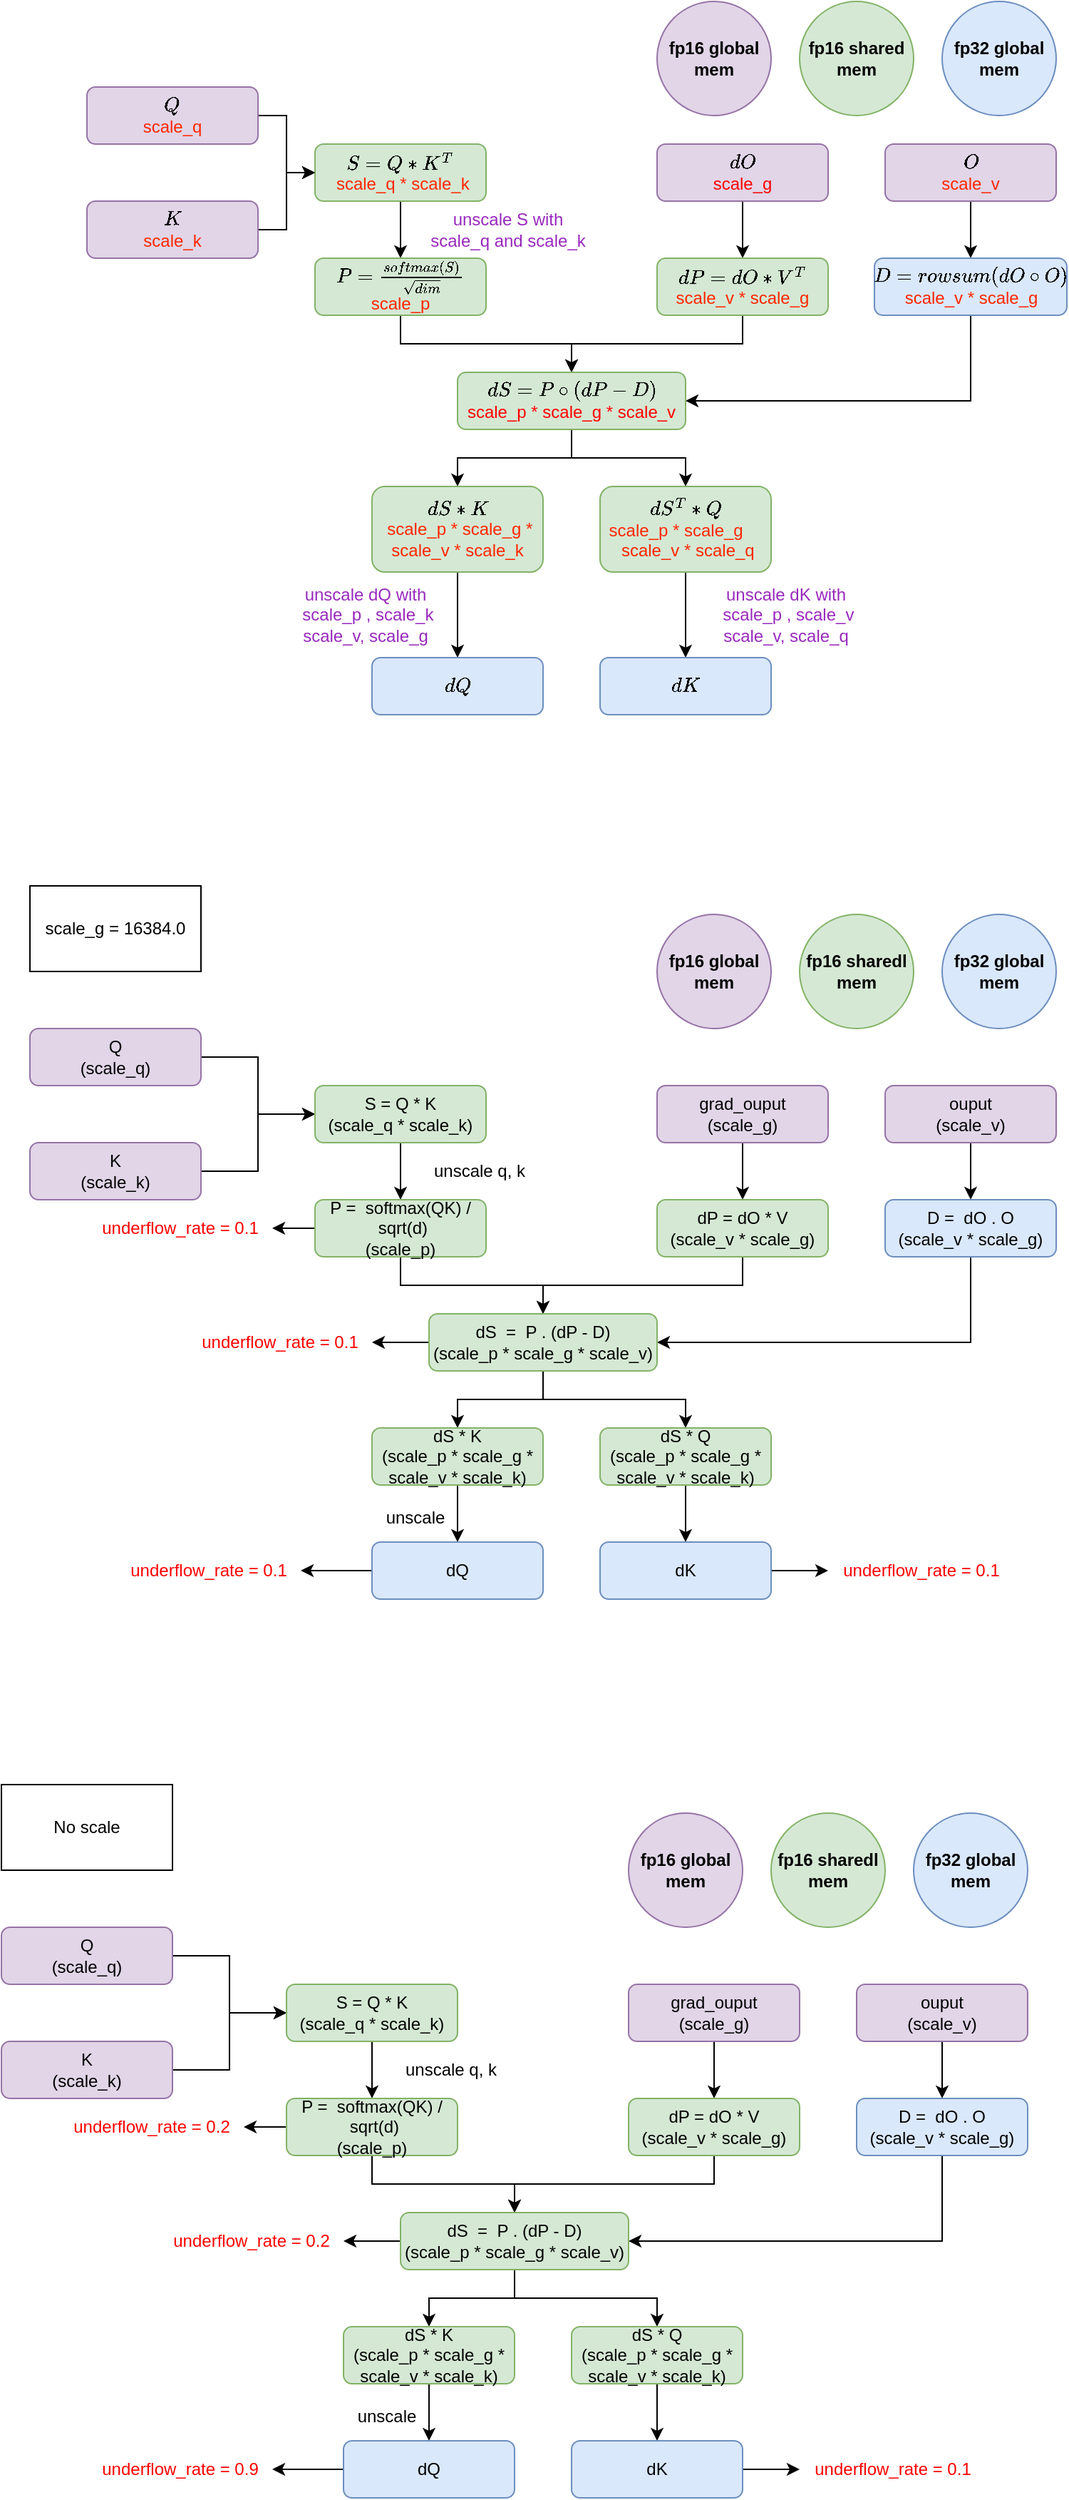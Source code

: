 <mxfile version="21.6.1" type="github">
  <diagram name="第 1 页" id="PJef4nOZp_Pi-idaibnx">
    <mxGraphModel dx="1185" dy="694" grid="1" gridSize="10" guides="1" tooltips="1" connect="1" arrows="1" fold="1" page="1" pageScale="1" pageWidth="827" pageHeight="1169" math="1" shadow="0">
      <root>
        <mxCell id="0" />
        <mxCell id="1" parent="0" />
        <mxCell id="UhCvBVR4pF60mXPPfr7d-82" style="edgeStyle=orthogonalEdgeStyle;rounded=0;orthogonalLoop=1;jettySize=auto;html=1;exitX=1;exitY=0.5;exitDx=0;exitDy=0;entryX=0;entryY=0.5;entryDx=0;entryDy=0;" parent="1" source="UhCvBVR4pF60mXPPfr7d-83" target="UhCvBVR4pF60mXPPfr7d-87" edge="1">
          <mxGeometry relative="1" as="geometry" />
        </mxCell>
        <mxCell id="UhCvBVR4pF60mXPPfr7d-83" value="Q&lt;br&gt;(scale_q)" style="rounded=1;whiteSpace=wrap;html=1;fillColor=#e1d5e7;strokeColor=#9673a6;" parent="1" vertex="1">
          <mxGeometry x="40" y="1460" width="120" height="40" as="geometry" />
        </mxCell>
        <mxCell id="UhCvBVR4pF60mXPPfr7d-84" style="edgeStyle=orthogonalEdgeStyle;rounded=0;orthogonalLoop=1;jettySize=auto;html=1;entryX=0;entryY=0.5;entryDx=0;entryDy=0;" parent="1" source="UhCvBVR4pF60mXPPfr7d-85" target="UhCvBVR4pF60mXPPfr7d-87" edge="1">
          <mxGeometry relative="1" as="geometry" />
        </mxCell>
        <mxCell id="UhCvBVR4pF60mXPPfr7d-85" value="K&lt;br&gt;(scale_k)" style="rounded=1;whiteSpace=wrap;html=1;fillColor=#e1d5e7;strokeColor=#9673a6;" parent="1" vertex="1">
          <mxGeometry x="40" y="1540" width="120" height="40" as="geometry" />
        </mxCell>
        <mxCell id="UhCvBVR4pF60mXPPfr7d-86" value="" style="edgeStyle=orthogonalEdgeStyle;rounded=0;orthogonalLoop=1;jettySize=auto;html=1;" parent="1" source="UhCvBVR4pF60mXPPfr7d-87" target="UhCvBVR4pF60mXPPfr7d-89" edge="1">
          <mxGeometry relative="1" as="geometry" />
        </mxCell>
        <mxCell id="UhCvBVR4pF60mXPPfr7d-87" value="S = Q * K&lt;br&gt;(scale_q * scale_k)" style="rounded=1;whiteSpace=wrap;html=1;fillColor=#d5e8d4;strokeColor=#82b366;" parent="1" vertex="1">
          <mxGeometry x="240" y="1500" width="120" height="40" as="geometry" />
        </mxCell>
        <mxCell id="UhCvBVR4pF60mXPPfr7d-88" style="edgeStyle=orthogonalEdgeStyle;rounded=0;orthogonalLoop=1;jettySize=auto;html=1;exitX=0.5;exitY=1;exitDx=0;exitDy=0;entryX=0.5;entryY=0;entryDx=0;entryDy=0;" parent="1" source="UhCvBVR4pF60mXPPfr7d-89" target="UhCvBVR4pF60mXPPfr7d-100" edge="1">
          <mxGeometry relative="1" as="geometry" />
        </mxCell>
        <mxCell id="UhCvBVR4pF60mXPPfr7d-127" value="" style="edgeStyle=orthogonalEdgeStyle;rounded=0;orthogonalLoop=1;jettySize=auto;html=1;" parent="1" source="UhCvBVR4pF60mXPPfr7d-89" target="UhCvBVR4pF60mXPPfr7d-124" edge="1">
          <mxGeometry relative="1" as="geometry" />
        </mxCell>
        <mxCell id="UhCvBVR4pF60mXPPfr7d-89" value="P = &amp;nbsp;softmax(QK) / &amp;nbsp;sqrt(d)&lt;br&gt;(scale_p)" style="rounded=1;whiteSpace=wrap;html=1;fillColor=#d5e8d4;strokeColor=#82b366;" parent="1" vertex="1">
          <mxGeometry x="240" y="1580" width="120" height="40" as="geometry" />
        </mxCell>
        <mxCell id="UhCvBVR4pF60mXPPfr7d-90" value="" style="edgeStyle=orthogonalEdgeStyle;rounded=0;orthogonalLoop=1;jettySize=auto;html=1;" parent="1" source="UhCvBVR4pF60mXPPfr7d-91" target="UhCvBVR4pF60mXPPfr7d-97" edge="1">
          <mxGeometry relative="1" as="geometry" />
        </mxCell>
        <mxCell id="UhCvBVR4pF60mXPPfr7d-91" value="grad_ouput&lt;br&gt;(scale_g)" style="rounded=1;whiteSpace=wrap;html=1;fillColor=#e1d5e7;strokeColor=#9673a6;" parent="1" vertex="1">
          <mxGeometry x="480" y="1500" width="120" height="40" as="geometry" />
        </mxCell>
        <mxCell id="UhCvBVR4pF60mXPPfr7d-92" value="" style="edgeStyle=orthogonalEdgeStyle;rounded=0;orthogonalLoop=1;jettySize=auto;html=1;" parent="1" source="UhCvBVR4pF60mXPPfr7d-93" target="UhCvBVR4pF60mXPPfr7d-95" edge="1">
          <mxGeometry relative="1" as="geometry" />
        </mxCell>
        <mxCell id="UhCvBVR4pF60mXPPfr7d-93" value="ouput&lt;br&gt;(scale_v)" style="rounded=1;whiteSpace=wrap;html=1;fillColor=#e1d5e7;strokeColor=#9673a6;" parent="1" vertex="1">
          <mxGeometry x="640" y="1500" width="120" height="40" as="geometry" />
        </mxCell>
        <mxCell id="UhCvBVR4pF60mXPPfr7d-94" style="edgeStyle=orthogonalEdgeStyle;rounded=0;orthogonalLoop=1;jettySize=auto;html=1;exitX=0.5;exitY=1;exitDx=0;exitDy=0;entryX=1;entryY=0.5;entryDx=0;entryDy=0;" parent="1" source="UhCvBVR4pF60mXPPfr7d-95" target="UhCvBVR4pF60mXPPfr7d-100" edge="1">
          <mxGeometry relative="1" as="geometry" />
        </mxCell>
        <mxCell id="UhCvBVR4pF60mXPPfr7d-95" value="D = &amp;nbsp;dO . O&lt;br&gt;(scale_v * scale_g)" style="rounded=1;whiteSpace=wrap;html=1;fillColor=#dae8fc;strokeColor=#6c8ebf;" parent="1" vertex="1">
          <mxGeometry x="640" y="1580" width="120" height="40" as="geometry" />
        </mxCell>
        <mxCell id="UhCvBVR4pF60mXPPfr7d-96" style="edgeStyle=orthogonalEdgeStyle;rounded=0;orthogonalLoop=1;jettySize=auto;html=1;exitX=0.5;exitY=1;exitDx=0;exitDy=0;entryX=0.5;entryY=0;entryDx=0;entryDy=0;" parent="1" source="UhCvBVR4pF60mXPPfr7d-97" target="UhCvBVR4pF60mXPPfr7d-100" edge="1">
          <mxGeometry relative="1" as="geometry" />
        </mxCell>
        <mxCell id="UhCvBVR4pF60mXPPfr7d-97" value="dP = dO * V&lt;br&gt;(scale_v * scale_g)" style="rounded=1;whiteSpace=wrap;html=1;fillColor=#d5e8d4;strokeColor=#82b366;" parent="1" vertex="1">
          <mxGeometry x="480" y="1580" width="120" height="40" as="geometry" />
        </mxCell>
        <mxCell id="UhCvBVR4pF60mXPPfr7d-98" value="" style="edgeStyle=orthogonalEdgeStyle;rounded=0;orthogonalLoop=1;jettySize=auto;html=1;" parent="1" source="UhCvBVR4pF60mXPPfr7d-100" target="UhCvBVR4pF60mXPPfr7d-102" edge="1">
          <mxGeometry relative="1" as="geometry" />
        </mxCell>
        <mxCell id="UhCvBVR4pF60mXPPfr7d-99" style="edgeStyle=orthogonalEdgeStyle;rounded=0;orthogonalLoop=1;jettySize=auto;html=1;exitX=0.5;exitY=1;exitDx=0;exitDy=0;entryX=0.5;entryY=0;entryDx=0;entryDy=0;" parent="1" source="UhCvBVR4pF60mXPPfr7d-100" target="UhCvBVR4pF60mXPPfr7d-104" edge="1">
          <mxGeometry relative="1" as="geometry" />
        </mxCell>
        <mxCell id="UhCvBVR4pF60mXPPfr7d-123" value="" style="edgeStyle=orthogonalEdgeStyle;rounded=0;orthogonalLoop=1;jettySize=auto;html=1;" parent="1" source="UhCvBVR4pF60mXPPfr7d-100" target="UhCvBVR4pF60mXPPfr7d-122" edge="1">
          <mxGeometry relative="1" as="geometry" />
        </mxCell>
        <mxCell id="UhCvBVR4pF60mXPPfr7d-100" value="dS &amp;nbsp;= &amp;nbsp;P . (dP - D)&lt;br&gt;(scale_p * scale_g * scale_v)" style="rounded=1;whiteSpace=wrap;html=1;fillColor=#d5e8d4;strokeColor=#82b366;" parent="1" vertex="1">
          <mxGeometry x="320" y="1660" width="160" height="40" as="geometry" />
        </mxCell>
        <mxCell id="UhCvBVR4pF60mXPPfr7d-101" value="" style="edgeStyle=orthogonalEdgeStyle;rounded=0;orthogonalLoop=1;jettySize=auto;html=1;" parent="1" source="UhCvBVR4pF60mXPPfr7d-102" target="UhCvBVR4pF60mXPPfr7d-106" edge="1">
          <mxGeometry relative="1" as="geometry" />
        </mxCell>
        <mxCell id="UhCvBVR4pF60mXPPfr7d-102" value="dS * K&lt;br&gt;(scale_p * scale_g * scale_v * scale_k)" style="whiteSpace=wrap;html=1;fillColor=#d5e8d4;strokeColor=#82b366;rounded=1;" parent="1" vertex="1">
          <mxGeometry x="280" y="1740" width="120" height="40" as="geometry" />
        </mxCell>
        <mxCell id="UhCvBVR4pF60mXPPfr7d-103" value="" style="edgeStyle=orthogonalEdgeStyle;rounded=0;orthogonalLoop=1;jettySize=auto;html=1;" parent="1" source="UhCvBVR4pF60mXPPfr7d-104" target="UhCvBVR4pF60mXPPfr7d-105" edge="1">
          <mxGeometry relative="1" as="geometry" />
        </mxCell>
        <mxCell id="UhCvBVR4pF60mXPPfr7d-104" value="dS * Q&lt;br&gt;(scale_p * scale_g * scale_v * scale_k)" style="whiteSpace=wrap;html=1;fillColor=#d5e8d4;strokeColor=#82b366;rounded=1;" parent="1" vertex="1">
          <mxGeometry x="440" y="1740" width="120" height="40" as="geometry" />
        </mxCell>
        <mxCell id="UhCvBVR4pF60mXPPfr7d-121" value="" style="edgeStyle=orthogonalEdgeStyle;rounded=0;orthogonalLoop=1;jettySize=auto;html=1;" parent="1" source="UhCvBVR4pF60mXPPfr7d-105" target="UhCvBVR4pF60mXPPfr7d-117" edge="1">
          <mxGeometry relative="1" as="geometry" />
        </mxCell>
        <mxCell id="UhCvBVR4pF60mXPPfr7d-105" value="dK" style="whiteSpace=wrap;html=1;fillColor=#dae8fc;strokeColor=#6c8ebf;rounded=1;" parent="1" vertex="1">
          <mxGeometry x="440" y="1820" width="120" height="40" as="geometry" />
        </mxCell>
        <mxCell id="UhCvBVR4pF60mXPPfr7d-119" value="" style="edgeStyle=orthogonalEdgeStyle;rounded=0;orthogonalLoop=1;jettySize=auto;html=1;" parent="1" source="UhCvBVR4pF60mXPPfr7d-106" target="UhCvBVR4pF60mXPPfr7d-118" edge="1">
          <mxGeometry relative="1" as="geometry" />
        </mxCell>
        <mxCell id="UhCvBVR4pF60mXPPfr7d-106" value="dQ" style="whiteSpace=wrap;html=1;fillColor=#dae8fc;strokeColor=#6c8ebf;rounded=1;" parent="1" vertex="1">
          <mxGeometry x="280" y="1820" width="120" height="40" as="geometry" />
        </mxCell>
        <mxCell id="UhCvBVR4pF60mXPPfr7d-108" value="unscale" style="text;html=1;align=center;verticalAlign=middle;resizable=0;points=[];autosize=1;strokeColor=none;fillColor=none;" parent="1" vertex="1">
          <mxGeometry x="280" y="1788" width="60" height="30" as="geometry" />
        </mxCell>
        <mxCell id="UhCvBVR4pF60mXPPfr7d-109" value="unscale q, k" style="text;html=1;align=center;verticalAlign=middle;resizable=0;points=[];autosize=1;strokeColor=none;fillColor=none;" parent="1" vertex="1">
          <mxGeometry x="310" y="1545" width="90" height="30" as="geometry" />
        </mxCell>
        <mxCell id="UhCvBVR4pF60mXPPfr7d-110" value="&lt;b style=&quot;border-color: var(--border-color);&quot;&gt;fp16 global mem&lt;/b&gt;" style="ellipse;whiteSpace=wrap;html=1;aspect=fixed;fillColor=#e1d5e7;strokeColor=#9673a6;" parent="1" vertex="1">
          <mxGeometry x="480" y="1380" width="80" height="80" as="geometry" />
        </mxCell>
        <mxCell id="UhCvBVR4pF60mXPPfr7d-111" value="&lt;b style=&quot;border-color: var(--border-color);&quot;&gt;fp16 sharedl mem&lt;/b&gt;" style="ellipse;whiteSpace=wrap;html=1;aspect=fixed;fillColor=#d5e8d4;strokeColor=#82b366;" parent="1" vertex="1">
          <mxGeometry x="580" y="1380" width="80" height="80" as="geometry" />
        </mxCell>
        <mxCell id="UhCvBVR4pF60mXPPfr7d-112" value="&lt;b style=&quot;border-color: var(--border-color);&quot;&gt;fp32 global mem&lt;/b&gt;" style="ellipse;whiteSpace=wrap;html=1;aspect=fixed;fillColor=#dae8fc;strokeColor=#6c8ebf;" parent="1" vertex="1">
          <mxGeometry x="680" y="1380" width="80" height="80" as="geometry" />
        </mxCell>
        <mxCell id="UhCvBVR4pF60mXPPfr7d-114" value="scale_g = 16384.0" style="rounded=0;whiteSpace=wrap;html=1;" parent="1" vertex="1">
          <mxGeometry x="40" y="1360" width="120" height="60" as="geometry" />
        </mxCell>
        <mxCell id="UhCvBVR4pF60mXPPfr7d-117" value="&lt;font color=&quot;#ff0000&quot;&gt;underflow_rate = 0.1&lt;/font&gt;" style="text;html=1;align=center;verticalAlign=middle;resizable=0;points=[];autosize=1;strokeColor=none;fillColor=none;" parent="1" vertex="1">
          <mxGeometry x="600" y="1825" width="130" height="30" as="geometry" />
        </mxCell>
        <mxCell id="UhCvBVR4pF60mXPPfr7d-118" value="&lt;font color=&quot;#ff0000&quot;&gt;underflow_rate = 0.1&lt;/font&gt;" style="text;html=1;align=center;verticalAlign=middle;resizable=0;points=[];autosize=1;strokeColor=none;fillColor=none;" parent="1" vertex="1">
          <mxGeometry x="100" y="1825" width="130" height="30" as="geometry" />
        </mxCell>
        <mxCell id="UhCvBVR4pF60mXPPfr7d-122" value="&lt;font color=&quot;#ff0000&quot;&gt;underflow_rate = 0.1&lt;/font&gt;" style="text;html=1;align=center;verticalAlign=middle;resizable=0;points=[];autosize=1;strokeColor=none;fillColor=none;" parent="1" vertex="1">
          <mxGeometry x="150" y="1665" width="130" height="30" as="geometry" />
        </mxCell>
        <mxCell id="UhCvBVR4pF60mXPPfr7d-124" value="&lt;font color=&quot;#ff0000&quot;&gt;underflow_rate = 0.1&lt;/font&gt;" style="text;html=1;align=center;verticalAlign=middle;resizable=0;points=[];autosize=1;strokeColor=none;fillColor=none;" parent="1" vertex="1">
          <mxGeometry x="80" y="1585" width="130" height="30" as="geometry" />
        </mxCell>
        <mxCell id="UhCvBVR4pF60mXPPfr7d-128" style="edgeStyle=orthogonalEdgeStyle;rounded=0;orthogonalLoop=1;jettySize=auto;html=1;exitX=1;exitY=0.5;exitDx=0;exitDy=0;entryX=0;entryY=0.5;entryDx=0;entryDy=0;" parent="1" source="UhCvBVR4pF60mXPPfr7d-129" target="UhCvBVR4pF60mXPPfr7d-133" edge="1">
          <mxGeometry relative="1" as="geometry" />
        </mxCell>
        <mxCell id="UhCvBVR4pF60mXPPfr7d-129" value="Q&lt;br&gt;(scale_q)" style="rounded=1;whiteSpace=wrap;html=1;fillColor=#e1d5e7;strokeColor=#9673a6;" parent="1" vertex="1">
          <mxGeometry x="20" y="2090" width="120" height="40" as="geometry" />
        </mxCell>
        <mxCell id="UhCvBVR4pF60mXPPfr7d-130" style="edgeStyle=orthogonalEdgeStyle;rounded=0;orthogonalLoop=1;jettySize=auto;html=1;entryX=0;entryY=0.5;entryDx=0;entryDy=0;" parent="1" source="UhCvBVR4pF60mXPPfr7d-131" target="UhCvBVR4pF60mXPPfr7d-133" edge="1">
          <mxGeometry relative="1" as="geometry" />
        </mxCell>
        <mxCell id="UhCvBVR4pF60mXPPfr7d-131" value="K&lt;br&gt;(scale_k)" style="rounded=1;whiteSpace=wrap;html=1;fillColor=#e1d5e7;strokeColor=#9673a6;" parent="1" vertex="1">
          <mxGeometry x="20" y="2170" width="120" height="40" as="geometry" />
        </mxCell>
        <mxCell id="UhCvBVR4pF60mXPPfr7d-132" value="" style="edgeStyle=orthogonalEdgeStyle;rounded=0;orthogonalLoop=1;jettySize=auto;html=1;" parent="1" source="UhCvBVR4pF60mXPPfr7d-133" target="UhCvBVR4pF60mXPPfr7d-136" edge="1">
          <mxGeometry relative="1" as="geometry" />
        </mxCell>
        <mxCell id="UhCvBVR4pF60mXPPfr7d-133" value="S = Q * K&lt;br&gt;(scale_q * scale_k)" style="rounded=1;whiteSpace=wrap;html=1;fillColor=#d5e8d4;strokeColor=#82b366;" parent="1" vertex="1">
          <mxGeometry x="220" y="2130" width="120" height="40" as="geometry" />
        </mxCell>
        <mxCell id="UhCvBVR4pF60mXPPfr7d-134" style="edgeStyle=orthogonalEdgeStyle;rounded=0;orthogonalLoop=1;jettySize=auto;html=1;exitX=0.5;exitY=1;exitDx=0;exitDy=0;entryX=0.5;entryY=0;entryDx=0;entryDy=0;" parent="1" source="UhCvBVR4pF60mXPPfr7d-136" target="UhCvBVR4pF60mXPPfr7d-148" edge="1">
          <mxGeometry relative="1" as="geometry" />
        </mxCell>
        <mxCell id="UhCvBVR4pF60mXPPfr7d-135" value="" style="edgeStyle=orthogonalEdgeStyle;rounded=0;orthogonalLoop=1;jettySize=auto;html=1;" parent="1" source="UhCvBVR4pF60mXPPfr7d-136" target="UhCvBVR4pF60mXPPfr7d-166" edge="1">
          <mxGeometry relative="1" as="geometry" />
        </mxCell>
        <mxCell id="UhCvBVR4pF60mXPPfr7d-136" value="P = &amp;nbsp;softmax(QK) / &amp;nbsp;sqrt(d)&lt;br&gt;(scale_p)" style="rounded=1;whiteSpace=wrap;html=1;fillColor=#d5e8d4;strokeColor=#82b366;" parent="1" vertex="1">
          <mxGeometry x="220" y="2210" width="120" height="40" as="geometry" />
        </mxCell>
        <mxCell id="UhCvBVR4pF60mXPPfr7d-137" value="" style="edgeStyle=orthogonalEdgeStyle;rounded=0;orthogonalLoop=1;jettySize=auto;html=1;" parent="1" source="UhCvBVR4pF60mXPPfr7d-138" target="UhCvBVR4pF60mXPPfr7d-144" edge="1">
          <mxGeometry relative="1" as="geometry" />
        </mxCell>
        <mxCell id="UhCvBVR4pF60mXPPfr7d-138" value="grad_ouput&lt;br&gt;(scale_g)" style="rounded=1;whiteSpace=wrap;html=1;fillColor=#e1d5e7;strokeColor=#9673a6;" parent="1" vertex="1">
          <mxGeometry x="460" y="2130" width="120" height="40" as="geometry" />
        </mxCell>
        <mxCell id="UhCvBVR4pF60mXPPfr7d-139" value="" style="edgeStyle=orthogonalEdgeStyle;rounded=0;orthogonalLoop=1;jettySize=auto;html=1;" parent="1" source="UhCvBVR4pF60mXPPfr7d-140" target="UhCvBVR4pF60mXPPfr7d-142" edge="1">
          <mxGeometry relative="1" as="geometry" />
        </mxCell>
        <mxCell id="UhCvBVR4pF60mXPPfr7d-140" value="ouput&lt;br&gt;(scale_v)" style="rounded=1;whiteSpace=wrap;html=1;fillColor=#e1d5e7;strokeColor=#9673a6;" parent="1" vertex="1">
          <mxGeometry x="620" y="2130" width="120" height="40" as="geometry" />
        </mxCell>
        <mxCell id="UhCvBVR4pF60mXPPfr7d-141" style="edgeStyle=orthogonalEdgeStyle;rounded=0;orthogonalLoop=1;jettySize=auto;html=1;exitX=0.5;exitY=1;exitDx=0;exitDy=0;entryX=1;entryY=0.5;entryDx=0;entryDy=0;" parent="1" source="UhCvBVR4pF60mXPPfr7d-142" target="UhCvBVR4pF60mXPPfr7d-148" edge="1">
          <mxGeometry relative="1" as="geometry" />
        </mxCell>
        <mxCell id="UhCvBVR4pF60mXPPfr7d-142" value="D = &amp;nbsp;dO . O&lt;br&gt;(scale_v * scale_g)" style="rounded=1;whiteSpace=wrap;html=1;fillColor=#dae8fc;strokeColor=#6c8ebf;" parent="1" vertex="1">
          <mxGeometry x="620" y="2210" width="120" height="40" as="geometry" />
        </mxCell>
        <mxCell id="UhCvBVR4pF60mXPPfr7d-143" style="edgeStyle=orthogonalEdgeStyle;rounded=0;orthogonalLoop=1;jettySize=auto;html=1;exitX=0.5;exitY=1;exitDx=0;exitDy=0;entryX=0.5;entryY=0;entryDx=0;entryDy=0;" parent="1" source="UhCvBVR4pF60mXPPfr7d-144" target="UhCvBVR4pF60mXPPfr7d-148" edge="1">
          <mxGeometry relative="1" as="geometry" />
        </mxCell>
        <mxCell id="UhCvBVR4pF60mXPPfr7d-144" value="dP = dO * V&lt;br&gt;(scale_v * scale_g)" style="rounded=1;whiteSpace=wrap;html=1;fillColor=#d5e8d4;strokeColor=#82b366;" parent="1" vertex="1">
          <mxGeometry x="460" y="2210" width="120" height="40" as="geometry" />
        </mxCell>
        <mxCell id="UhCvBVR4pF60mXPPfr7d-145" value="" style="edgeStyle=orthogonalEdgeStyle;rounded=0;orthogonalLoop=1;jettySize=auto;html=1;" parent="1" source="UhCvBVR4pF60mXPPfr7d-148" target="UhCvBVR4pF60mXPPfr7d-150" edge="1">
          <mxGeometry relative="1" as="geometry" />
        </mxCell>
        <mxCell id="UhCvBVR4pF60mXPPfr7d-146" style="edgeStyle=orthogonalEdgeStyle;rounded=0;orthogonalLoop=1;jettySize=auto;html=1;exitX=0.5;exitY=1;exitDx=0;exitDy=0;entryX=0.5;entryY=0;entryDx=0;entryDy=0;" parent="1" source="UhCvBVR4pF60mXPPfr7d-148" target="UhCvBVR4pF60mXPPfr7d-152" edge="1">
          <mxGeometry relative="1" as="geometry" />
        </mxCell>
        <mxCell id="UhCvBVR4pF60mXPPfr7d-147" value="" style="edgeStyle=orthogonalEdgeStyle;rounded=0;orthogonalLoop=1;jettySize=auto;html=1;" parent="1" source="UhCvBVR4pF60mXPPfr7d-148" target="UhCvBVR4pF60mXPPfr7d-165" edge="1">
          <mxGeometry relative="1" as="geometry" />
        </mxCell>
        <mxCell id="UhCvBVR4pF60mXPPfr7d-148" value="dS &amp;nbsp;= &amp;nbsp;P . (dP - D)&lt;br&gt;(scale_p * scale_g * scale_v)" style="rounded=1;whiteSpace=wrap;html=1;fillColor=#d5e8d4;strokeColor=#82b366;" parent="1" vertex="1">
          <mxGeometry x="300" y="2290" width="160" height="40" as="geometry" />
        </mxCell>
        <mxCell id="UhCvBVR4pF60mXPPfr7d-149" value="" style="edgeStyle=orthogonalEdgeStyle;rounded=0;orthogonalLoop=1;jettySize=auto;html=1;" parent="1" source="UhCvBVR4pF60mXPPfr7d-150" target="UhCvBVR4pF60mXPPfr7d-156" edge="1">
          <mxGeometry relative="1" as="geometry" />
        </mxCell>
        <mxCell id="UhCvBVR4pF60mXPPfr7d-150" value="dS * K&lt;br&gt;(scale_p * scale_g * scale_v * scale_k)" style="whiteSpace=wrap;html=1;fillColor=#d5e8d4;strokeColor=#82b366;rounded=1;" parent="1" vertex="1">
          <mxGeometry x="260" y="2370" width="120" height="40" as="geometry" />
        </mxCell>
        <mxCell id="UhCvBVR4pF60mXPPfr7d-151" value="" style="edgeStyle=orthogonalEdgeStyle;rounded=0;orthogonalLoop=1;jettySize=auto;html=1;" parent="1" source="UhCvBVR4pF60mXPPfr7d-152" target="UhCvBVR4pF60mXPPfr7d-154" edge="1">
          <mxGeometry relative="1" as="geometry" />
        </mxCell>
        <mxCell id="UhCvBVR4pF60mXPPfr7d-152" value="dS * Q&lt;br&gt;(scale_p * scale_g * scale_v * scale_k)" style="whiteSpace=wrap;html=1;fillColor=#d5e8d4;strokeColor=#82b366;rounded=1;" parent="1" vertex="1">
          <mxGeometry x="420" y="2370" width="120" height="40" as="geometry" />
        </mxCell>
        <mxCell id="UhCvBVR4pF60mXPPfr7d-153" value="" style="edgeStyle=orthogonalEdgeStyle;rounded=0;orthogonalLoop=1;jettySize=auto;html=1;" parent="1" source="UhCvBVR4pF60mXPPfr7d-154" target="UhCvBVR4pF60mXPPfr7d-163" edge="1">
          <mxGeometry relative="1" as="geometry" />
        </mxCell>
        <mxCell id="UhCvBVR4pF60mXPPfr7d-154" value="dK" style="whiteSpace=wrap;html=1;fillColor=#dae8fc;strokeColor=#6c8ebf;rounded=1;" parent="1" vertex="1">
          <mxGeometry x="420" y="2450" width="120" height="40" as="geometry" />
        </mxCell>
        <mxCell id="UhCvBVR4pF60mXPPfr7d-155" value="" style="edgeStyle=orthogonalEdgeStyle;rounded=0;orthogonalLoop=1;jettySize=auto;html=1;" parent="1" source="UhCvBVR4pF60mXPPfr7d-156" target="UhCvBVR4pF60mXPPfr7d-164" edge="1">
          <mxGeometry relative="1" as="geometry" />
        </mxCell>
        <mxCell id="UhCvBVR4pF60mXPPfr7d-156" value="dQ" style="whiteSpace=wrap;html=1;fillColor=#dae8fc;strokeColor=#6c8ebf;rounded=1;" parent="1" vertex="1">
          <mxGeometry x="260" y="2450" width="120" height="40" as="geometry" />
        </mxCell>
        <mxCell id="UhCvBVR4pF60mXPPfr7d-157" value="unscale" style="text;html=1;align=center;verticalAlign=middle;resizable=0;points=[];autosize=1;strokeColor=none;fillColor=none;" parent="1" vertex="1">
          <mxGeometry x="260" y="2418" width="60" height="30" as="geometry" />
        </mxCell>
        <mxCell id="UhCvBVR4pF60mXPPfr7d-158" value="unscale q, k" style="text;html=1;align=center;verticalAlign=middle;resizable=0;points=[];autosize=1;strokeColor=none;fillColor=none;" parent="1" vertex="1">
          <mxGeometry x="290" y="2175" width="90" height="30" as="geometry" />
        </mxCell>
        <mxCell id="UhCvBVR4pF60mXPPfr7d-159" value="&lt;b style=&quot;border-color: var(--border-color);&quot;&gt;fp16 global mem&lt;/b&gt;" style="ellipse;whiteSpace=wrap;html=1;aspect=fixed;fillColor=#e1d5e7;strokeColor=#9673a6;" parent="1" vertex="1">
          <mxGeometry x="460" y="2010" width="80" height="80" as="geometry" />
        </mxCell>
        <mxCell id="UhCvBVR4pF60mXPPfr7d-160" value="&lt;b style=&quot;border-color: var(--border-color);&quot;&gt;fp16 sharedl mem&lt;/b&gt;" style="ellipse;whiteSpace=wrap;html=1;aspect=fixed;fillColor=#d5e8d4;strokeColor=#82b366;" parent="1" vertex="1">
          <mxGeometry x="560" y="2010" width="80" height="80" as="geometry" />
        </mxCell>
        <mxCell id="UhCvBVR4pF60mXPPfr7d-161" value="&lt;b style=&quot;border-color: var(--border-color);&quot;&gt;fp32 global mem&lt;/b&gt;" style="ellipse;whiteSpace=wrap;html=1;aspect=fixed;fillColor=#dae8fc;strokeColor=#6c8ebf;" parent="1" vertex="1">
          <mxGeometry x="660" y="2010" width="80" height="80" as="geometry" />
        </mxCell>
        <mxCell id="UhCvBVR4pF60mXPPfr7d-162" value="No scale" style="rounded=0;whiteSpace=wrap;html=1;" parent="1" vertex="1">
          <mxGeometry x="20" y="1990" width="120" height="60" as="geometry" />
        </mxCell>
        <mxCell id="UhCvBVR4pF60mXPPfr7d-163" value="&lt;font color=&quot;#ff0000&quot;&gt;underflow_rate = 0.1&lt;/font&gt;" style="text;html=1;align=center;verticalAlign=middle;resizable=0;points=[];autosize=1;strokeColor=none;fillColor=none;" parent="1" vertex="1">
          <mxGeometry x="580" y="2455" width="130" height="30" as="geometry" />
        </mxCell>
        <mxCell id="UhCvBVR4pF60mXPPfr7d-164" value="&lt;font color=&quot;#ff0000&quot;&gt;underflow_rate = 0.9&lt;/font&gt;" style="text;html=1;align=center;verticalAlign=middle;resizable=0;points=[];autosize=1;strokeColor=none;fillColor=none;" parent="1" vertex="1">
          <mxGeometry x="80" y="2455" width="130" height="30" as="geometry" />
        </mxCell>
        <mxCell id="UhCvBVR4pF60mXPPfr7d-165" value="&lt;font color=&quot;#ff0000&quot;&gt;underflow_rate = 0.2&lt;/font&gt;" style="text;html=1;align=center;verticalAlign=middle;resizable=0;points=[];autosize=1;strokeColor=none;fillColor=none;" parent="1" vertex="1">
          <mxGeometry x="130" y="2295" width="130" height="30" as="geometry" />
        </mxCell>
        <mxCell id="UhCvBVR4pF60mXPPfr7d-166" value="&lt;font color=&quot;#ff0000&quot;&gt;underflow_rate = 0.2&lt;/font&gt;" style="text;html=1;align=center;verticalAlign=middle;resizable=0;points=[];autosize=1;strokeColor=none;fillColor=none;" parent="1" vertex="1">
          <mxGeometry x="60" y="2215" width="130" height="30" as="geometry" />
        </mxCell>
        <mxCell id="Jtv76Chgc0MOjvgi08DV-8" value="" style="edgeStyle=orthogonalEdgeStyle;rounded=0;orthogonalLoop=1;jettySize=auto;html=1;" edge="1" parent="1" source="Jtv76Chgc0MOjvgi08DV-2" target="Jtv76Chgc0MOjvgi08DV-7">
          <mxGeometry relative="1" as="geometry" />
        </mxCell>
        <mxCell id="Jtv76Chgc0MOjvgi08DV-2" value="\(S = Q * K^T \)&lt;br&gt;&lt;font color=&quot;#ff2600&quot;&gt;&amp;nbsp;scale_q * scale_k&lt;/font&gt;" style="rounded=1;whiteSpace=wrap;html=1;fillColor=#d5e8d4;strokeColor=#82b366;" vertex="1" parent="1">
          <mxGeometry x="240" y="840" width="120" height="40" as="geometry" />
        </mxCell>
        <mxCell id="Jtv76Chgc0MOjvgi08DV-24" style="edgeStyle=orthogonalEdgeStyle;rounded=0;orthogonalLoop=1;jettySize=auto;html=1;" edge="1" parent="1" source="Jtv76Chgc0MOjvgi08DV-7" target="Jtv76Chgc0MOjvgi08DV-23">
          <mxGeometry relative="1" as="geometry" />
        </mxCell>
        <mxCell id="Jtv76Chgc0MOjvgi08DV-7" value="\( P = \frac{softmax(S)}{\sqrt{dim}}\)&lt;br&gt;&lt;font color=&quot;#ff2600&quot;&gt;scale_p&lt;/font&gt;" style="rounded=1;whiteSpace=wrap;html=1;fillColor=#d5e8d4;strokeColor=#82b366;" vertex="1" parent="1">
          <mxGeometry x="240" y="920" width="120" height="40" as="geometry" />
        </mxCell>
        <mxCell id="Jtv76Chgc0MOjvgi08DV-9" value="&lt;font color=&quot;#9929bd&quot;&gt;unscale S with &lt;br&gt;scale_q and scale_k&lt;/font&gt;" style="text;html=1;align=center;verticalAlign=middle;resizable=0;points=[];autosize=1;strokeColor=none;fillColor=none;" vertex="1" parent="1">
          <mxGeometry x="310" y="880" width="130" height="40" as="geometry" />
        </mxCell>
        <mxCell id="Jtv76Chgc0MOjvgi08DV-16" style="edgeStyle=orthogonalEdgeStyle;rounded=0;orthogonalLoop=1;jettySize=auto;html=1;exitX=1;exitY=0.5;exitDx=0;exitDy=0;entryX=0;entryY=0.5;entryDx=0;entryDy=0;" edge="1" parent="1" source="Jtv76Chgc0MOjvgi08DV-11" target="Jtv76Chgc0MOjvgi08DV-2">
          <mxGeometry relative="1" as="geometry" />
        </mxCell>
        <mxCell id="Jtv76Chgc0MOjvgi08DV-11" value="\(Q\)&lt;br&gt;&lt;font color=&quot;#ff2600&quot;&gt;scale_q&lt;/font&gt;" style="rounded=1;whiteSpace=wrap;html=1;fillColor=#e1d5e7;strokeColor=#9673a6;" vertex="1" parent="1">
          <mxGeometry x="80" y="800" width="120" height="40" as="geometry" />
        </mxCell>
        <mxCell id="Jtv76Chgc0MOjvgi08DV-15" style="edgeStyle=orthogonalEdgeStyle;rounded=0;orthogonalLoop=1;jettySize=auto;html=1;exitX=1;exitY=0.5;exitDx=0;exitDy=0;" edge="1" parent="1" source="Jtv76Chgc0MOjvgi08DV-12" target="Jtv76Chgc0MOjvgi08DV-2">
          <mxGeometry relative="1" as="geometry" />
        </mxCell>
        <mxCell id="Jtv76Chgc0MOjvgi08DV-12" value="\(K\)&lt;br&gt;&lt;font color=&quot;#ff2600&quot;&gt;scale_k&lt;/font&gt;" style="rounded=1;whiteSpace=wrap;html=1;fillColor=#e1d5e7;strokeColor=#9673a6;" vertex="1" parent="1">
          <mxGeometry x="80" y="880" width="120" height="40" as="geometry" />
        </mxCell>
        <mxCell id="Jtv76Chgc0MOjvgi08DV-17" value="" style="edgeStyle=orthogonalEdgeStyle;rounded=0;orthogonalLoop=1;jettySize=auto;html=1;" edge="1" parent="1" source="Jtv76Chgc0MOjvgi08DV-18" target="Jtv76Chgc0MOjvgi08DV-22">
          <mxGeometry relative="1" as="geometry" />
        </mxCell>
        <mxCell id="Jtv76Chgc0MOjvgi08DV-18" value="\(dO\)&lt;br&gt;&lt;font color=&quot;#ff0000&quot;&gt;scale_g&lt;/font&gt;" style="rounded=1;whiteSpace=wrap;html=1;fillColor=#e1d5e7;strokeColor=#9673a6;" vertex="1" parent="1">
          <mxGeometry x="480" y="840" width="120" height="40" as="geometry" />
        </mxCell>
        <mxCell id="Jtv76Chgc0MOjvgi08DV-19" value="" style="edgeStyle=orthogonalEdgeStyle;rounded=0;orthogonalLoop=1;jettySize=auto;html=1;" edge="1" parent="1" source="Jtv76Chgc0MOjvgi08DV-20" target="Jtv76Chgc0MOjvgi08DV-21">
          <mxGeometry relative="1" as="geometry" />
        </mxCell>
        <mxCell id="Jtv76Chgc0MOjvgi08DV-20" value="\(O\)&lt;br&gt;&lt;font color=&quot;#ff2600&quot;&gt;scale_v&lt;/font&gt;" style="rounded=1;whiteSpace=wrap;html=1;fillColor=#e1d5e7;strokeColor=#9673a6;" vertex="1" parent="1">
          <mxGeometry x="640" y="840" width="120" height="40" as="geometry" />
        </mxCell>
        <mxCell id="Jtv76Chgc0MOjvgi08DV-26" style="edgeStyle=orthogonalEdgeStyle;rounded=0;orthogonalLoop=1;jettySize=auto;html=1;exitX=0.5;exitY=1;exitDx=0;exitDy=0;entryX=1;entryY=0.5;entryDx=0;entryDy=0;" edge="1" parent="1" source="Jtv76Chgc0MOjvgi08DV-21" target="Jtv76Chgc0MOjvgi08DV-23">
          <mxGeometry relative="1" as="geometry" />
        </mxCell>
        <mxCell id="Jtv76Chgc0MOjvgi08DV-21" value="\(D = rowsum(dO \circ O)\)&lt;br&gt;&lt;font color=&quot;#ff2600&quot;&gt;scale_v * scale_g&lt;/font&gt;" style="rounded=1;whiteSpace=wrap;html=1;fillColor=#dae8fc;strokeColor=#6c8ebf;" vertex="1" parent="1">
          <mxGeometry x="632.5" y="920" width="135" height="40" as="geometry" />
        </mxCell>
        <mxCell id="Jtv76Chgc0MOjvgi08DV-25" style="edgeStyle=orthogonalEdgeStyle;rounded=0;orthogonalLoop=1;jettySize=auto;html=1;exitX=0.5;exitY=1;exitDx=0;exitDy=0;entryX=0.5;entryY=0;entryDx=0;entryDy=0;" edge="1" parent="1" source="Jtv76Chgc0MOjvgi08DV-22" target="Jtv76Chgc0MOjvgi08DV-23">
          <mxGeometry relative="1" as="geometry" />
        </mxCell>
        <mxCell id="Jtv76Chgc0MOjvgi08DV-22" value="\(dP = dO * V^T\)&lt;br&gt;&lt;font color=&quot;#ff2600&quot;&gt;scale_v * scale_g&lt;/font&gt;" style="rounded=1;whiteSpace=wrap;html=1;fillColor=#d5e8d4;strokeColor=#82b366;" vertex="1" parent="1">
          <mxGeometry x="480" y="920" width="120" height="40" as="geometry" />
        </mxCell>
        <mxCell id="Jtv76Chgc0MOjvgi08DV-28" style="edgeStyle=orthogonalEdgeStyle;rounded=0;orthogonalLoop=1;jettySize=auto;html=1;entryX=0.5;entryY=0;entryDx=0;entryDy=0;" edge="1" parent="1" source="Jtv76Chgc0MOjvgi08DV-23" target="Jtv76Chgc0MOjvgi08DV-27">
          <mxGeometry relative="1" as="geometry" />
        </mxCell>
        <mxCell id="Jtv76Chgc0MOjvgi08DV-30" style="edgeStyle=orthogonalEdgeStyle;rounded=0;orthogonalLoop=1;jettySize=auto;html=1;exitX=0.5;exitY=1;exitDx=0;exitDy=0;entryX=0.5;entryY=0;entryDx=0;entryDy=0;" edge="1" parent="1" source="Jtv76Chgc0MOjvgi08DV-23" target="Jtv76Chgc0MOjvgi08DV-29">
          <mxGeometry relative="1" as="geometry" />
        </mxCell>
        <mxCell id="Jtv76Chgc0MOjvgi08DV-23" value="\(dS = P \circ (dP - D)\)&lt;br&gt;&lt;font color=&quot;#ff0000&quot;&gt;scale_p * scale_g * scale_v&lt;/font&gt;" style="rounded=1;whiteSpace=wrap;html=1;fillColor=#d5e8d4;strokeColor=#82b366;" vertex="1" parent="1">
          <mxGeometry x="340" y="1000" width="160" height="40" as="geometry" />
        </mxCell>
        <mxCell id="Jtv76Chgc0MOjvgi08DV-34" value="" style="edgeStyle=orthogonalEdgeStyle;rounded=0;orthogonalLoop=1;jettySize=auto;html=1;" edge="1" parent="1" source="Jtv76Chgc0MOjvgi08DV-27" target="Jtv76Chgc0MOjvgi08DV-31">
          <mxGeometry relative="1" as="geometry" />
        </mxCell>
        <mxCell id="Jtv76Chgc0MOjvgi08DV-27" value="\(dS * K\)&lt;br&gt;&amp;nbsp;&lt;font color=&quot;#ff2600&quot;&gt;scale_p * scale_g * scale_v * scale_k&lt;/font&gt;" style="whiteSpace=wrap;html=1;fillColor=#d5e8d4;strokeColor=#82b366;rounded=1;" vertex="1" parent="1">
          <mxGeometry x="280" y="1080" width="120" height="60" as="geometry" />
        </mxCell>
        <mxCell id="Jtv76Chgc0MOjvgi08DV-33" style="edgeStyle=orthogonalEdgeStyle;rounded=0;orthogonalLoop=1;jettySize=auto;html=1;exitX=0.5;exitY=1;exitDx=0;exitDy=0;entryX=0.5;entryY=0;entryDx=0;entryDy=0;" edge="1" parent="1" source="Jtv76Chgc0MOjvgi08DV-29" target="Jtv76Chgc0MOjvgi08DV-32">
          <mxGeometry relative="1" as="geometry" />
        </mxCell>
        <mxCell id="Jtv76Chgc0MOjvgi08DV-29" value="\(dS^T * Q\)&lt;br&gt;&lt;font color=&quot;#ff2600&quot;&gt;scale_p * scale_g &amp;nbsp; &amp;nbsp; &amp;nbsp;scale_v * scale_q&lt;/font&gt;" style="whiteSpace=wrap;html=1;fillColor=#d5e8d4;strokeColor=#82b366;rounded=1;" vertex="1" parent="1">
          <mxGeometry x="440" y="1080" width="120" height="60" as="geometry" />
        </mxCell>
        <mxCell id="Jtv76Chgc0MOjvgi08DV-31" value="\(dQ\)" style="whiteSpace=wrap;html=1;fillColor=#dae8fc;strokeColor=#6c8ebf;rounded=1;" vertex="1" parent="1">
          <mxGeometry x="280" y="1200" width="120" height="40" as="geometry" />
        </mxCell>
        <mxCell id="Jtv76Chgc0MOjvgi08DV-32" value="\(dK\)" style="whiteSpace=wrap;html=1;fillColor=#dae8fc;strokeColor=#6c8ebf;rounded=1;" vertex="1" parent="1">
          <mxGeometry x="440" y="1200" width="120" height="40" as="geometry" />
        </mxCell>
        <mxCell id="Jtv76Chgc0MOjvgi08DV-35" value="&lt;font color=&quot;#9929bd&quot;&gt;unscale dQ with &lt;br&gt;&amp;nbsp;scale_p , scale_k&lt;br&gt;scale_v, scale_g&lt;br&gt;&lt;/font&gt;" style="text;html=1;align=center;verticalAlign=middle;resizable=0;points=[];autosize=1;strokeColor=none;fillColor=none;" vertex="1" parent="1">
          <mxGeometry x="215" y="1140" width="120" height="60" as="geometry" />
        </mxCell>
        <mxCell id="Jtv76Chgc0MOjvgi08DV-36" value="&lt;font color=&quot;#9929bd&quot;&gt;unscale dK with &lt;br&gt;&amp;nbsp;scale_p , scale_v&lt;br&gt;scale_v, scale_q&lt;br&gt;&lt;/font&gt;" style="text;html=1;align=center;verticalAlign=middle;resizable=0;points=[];autosize=1;strokeColor=none;fillColor=none;" vertex="1" parent="1">
          <mxGeometry x="510" y="1140" width="120" height="60" as="geometry" />
        </mxCell>
        <mxCell id="Jtv76Chgc0MOjvgi08DV-37" value="&lt;b style=&quot;border-color: var(--border-color);&quot;&gt;fp16 global mem&lt;/b&gt;" style="ellipse;whiteSpace=wrap;html=1;aspect=fixed;fillColor=#e1d5e7;strokeColor=#9673a6;" vertex="1" parent="1">
          <mxGeometry x="480" y="740" width="80" height="80" as="geometry" />
        </mxCell>
        <mxCell id="Jtv76Chgc0MOjvgi08DV-38" value="&lt;b style=&quot;border-color: var(--border-color);&quot;&gt;fp16 shared mem&lt;/b&gt;" style="ellipse;whiteSpace=wrap;html=1;aspect=fixed;fillColor=#d5e8d4;strokeColor=#82b366;" vertex="1" parent="1">
          <mxGeometry x="580" y="740" width="80" height="80" as="geometry" />
        </mxCell>
        <mxCell id="Jtv76Chgc0MOjvgi08DV-39" value="&lt;b style=&quot;border-color: var(--border-color);&quot;&gt;fp32 global mem&lt;/b&gt;" style="ellipse;whiteSpace=wrap;html=1;aspect=fixed;fillColor=#dae8fc;strokeColor=#6c8ebf;" vertex="1" parent="1">
          <mxGeometry x="680" y="740" width="80" height="80" as="geometry" />
        </mxCell>
      </root>
    </mxGraphModel>
  </diagram>
</mxfile>
